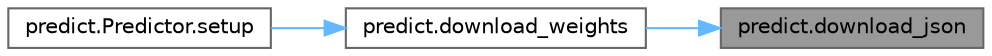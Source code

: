 digraph "predict.download_json"
{
 // LATEX_PDF_SIZE
  bgcolor="transparent";
  edge [fontname=Helvetica,fontsize=10,labelfontname=Helvetica,labelfontsize=10];
  node [fontname=Helvetica,fontsize=10,shape=box,height=0.2,width=0.4];
  rankdir="RL";
  Node1 [id="Node000001",label="predict.download_json",height=0.2,width=0.4,color="gray40", fillcolor="grey60", style="filled", fontcolor="black",tooltip=" "];
  Node1 -> Node2 [id="edge1_Node000001_Node000002",dir="back",color="steelblue1",style="solid",tooltip=" "];
  Node2 [id="Node000002",label="predict.download_weights",height=0.2,width=0.4,color="grey40", fillcolor="white", style="filled",URL="$namespacepredict.html#a0556aa8aab8e03d5419d76d6da52c03d",tooltip=" "];
  Node2 -> Node3 [id="edge2_Node000002_Node000003",dir="back",color="steelblue1",style="solid",tooltip=" "];
  Node3 [id="Node000003",label="predict.Predictor.setup",height=0.2,width=0.4,color="grey40", fillcolor="white", style="filled",URL="$classpredict_1_1_predictor.html#a18f2f3059716a784b8013347b88eb06c",tooltip=" "];
}
